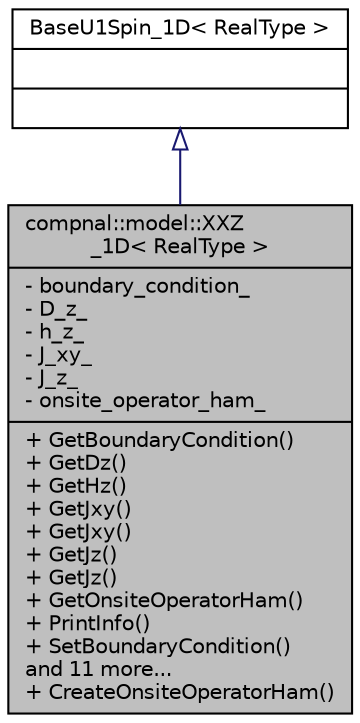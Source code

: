 digraph "compnal::model::XXZ_1D&lt; RealType &gt;"
{
 // INTERACTIVE_SVG=YES
 // LATEX_PDF_SIZE
  edge [fontname="Helvetica",fontsize="10",labelfontname="Helvetica",labelfontsize="10"];
  node [fontname="Helvetica",fontsize="10",shape=record];
  Node1 [label="{compnal::model::XXZ\l_1D\< RealType \>\n|- boundary_condition_\l- D_z_\l- h_z_\l- J_xy_\l- J_z_\l- onsite_operator_ham_\l|+ GetBoundaryCondition()\l+ GetDz()\l+ GetHz()\l+ GetJxy()\l+ GetJxy()\l+ GetJz()\l+ GetJz()\l+ GetOnsiteOperatorHam()\l+ PrintInfo()\l+ SetBoundaryCondition()\land 11 more...\l+ CreateOnsiteOperatorHam()\l}",height=0.2,width=0.4,color="black", fillcolor="grey75", style="filled", fontcolor="black",tooltip="The class for the one-dimensional XXZ model with the magnitude of the spin . The Hamiltonian reads."];
  Node2 -> Node1 [dir="back",color="midnightblue",fontsize="10",style="solid",arrowtail="onormal",fontname="Helvetica"];
  Node2 [label="{BaseU1Spin_1D\< RealType \>\n||}",height=0.2,width=0.4,color="black", fillcolor="white", style="filled",tooltip=" "];
}
